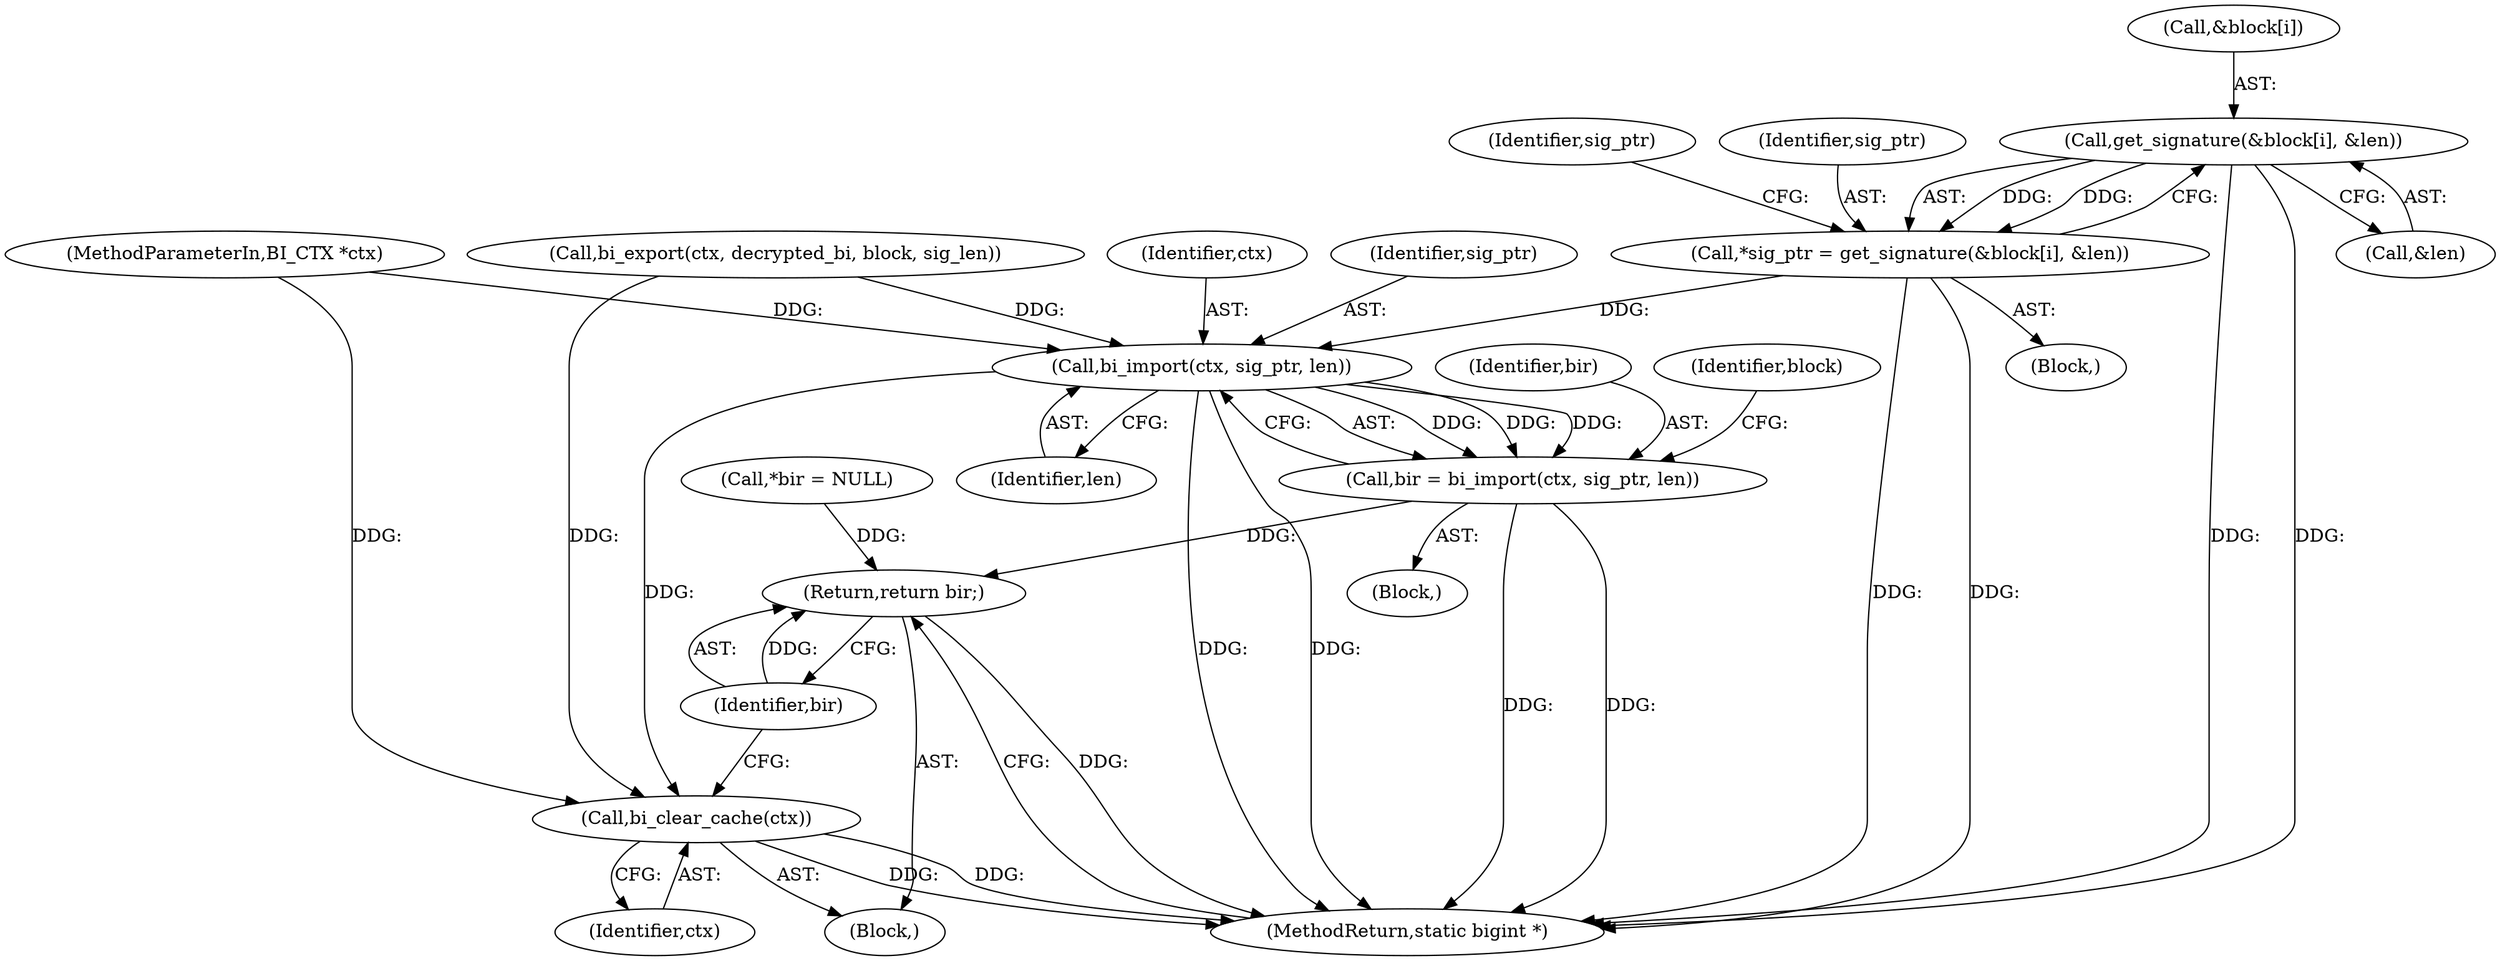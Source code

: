 digraph "1_axtls-8266_5efe2947ab45e81d84b5f707c51d1c64be52f36c_0@array" {
"1000181" [label="(Call,get_signature(&block[i], &len))"];
"1000179" [label="(Call,*sig_ptr = get_signature(&block[i], &len))"];
"1000193" [label="(Call,bi_import(ctx, sig_ptr, len))"];
"1000191" [label="(Call,bir = bi_import(ctx, sig_ptr, len))"];
"1000201" [label="(Return,return bir;)"];
"1000199" [label="(Call,bi_clear_cache(ctx))"];
"1000189" [label="(Identifier,sig_ptr)"];
"1000193" [label="(Call,bi_import(ctx, sig_ptr, len))"];
"1000179" [label="(Call,*sig_ptr = get_signature(&block[i], &len))"];
"1000203" [label="(MethodReturn,static bigint *)"];
"1000191" [label="(Call,bir = bi_import(ctx, sig_ptr, len))"];
"1000180" [label="(Identifier,sig_ptr)"];
"1000192" [label="(Identifier,bir)"];
"1000194" [label="(Identifier,ctx)"];
"1000195" [label="(Identifier,sig_ptr)"];
"1000196" [label="(Identifier,len)"];
"1000199" [label="(Call,bi_clear_cache(ctx))"];
"1000200" [label="(Identifier,ctx)"];
"1000202" [label="(Identifier,bir)"];
"1000111" [label="(Block,)"];
"1000176" [label="(Block,)"];
"1000190" [label="(Block,)"];
"1000181" [label="(Call,get_signature(&block[i], &len))"];
"1000182" [label="(Call,&block[i])"];
"1000201" [label="(Return,return bir;)"];
"1000106" [label="(MethodParameterIn,BI_CTX *ctx)"];
"1000198" [label="(Identifier,block)"];
"1000117" [label="(Call,*bir = NULL)"];
"1000145" [label="(Call,bi_export(ctx, decrypted_bi, block, sig_len))"];
"1000186" [label="(Call,&len)"];
"1000181" -> "1000179"  [label="AST: "];
"1000181" -> "1000186"  [label="CFG: "];
"1000182" -> "1000181"  [label="AST: "];
"1000186" -> "1000181"  [label="AST: "];
"1000179" -> "1000181"  [label="CFG: "];
"1000181" -> "1000203"  [label="DDG: "];
"1000181" -> "1000203"  [label="DDG: "];
"1000181" -> "1000179"  [label="DDG: "];
"1000181" -> "1000179"  [label="DDG: "];
"1000179" -> "1000176"  [label="AST: "];
"1000180" -> "1000179"  [label="AST: "];
"1000189" -> "1000179"  [label="CFG: "];
"1000179" -> "1000203"  [label="DDG: "];
"1000179" -> "1000203"  [label="DDG: "];
"1000179" -> "1000193"  [label="DDG: "];
"1000193" -> "1000191"  [label="AST: "];
"1000193" -> "1000196"  [label="CFG: "];
"1000194" -> "1000193"  [label="AST: "];
"1000195" -> "1000193"  [label="AST: "];
"1000196" -> "1000193"  [label="AST: "];
"1000191" -> "1000193"  [label="CFG: "];
"1000193" -> "1000203"  [label="DDG: "];
"1000193" -> "1000203"  [label="DDG: "];
"1000193" -> "1000191"  [label="DDG: "];
"1000193" -> "1000191"  [label="DDG: "];
"1000193" -> "1000191"  [label="DDG: "];
"1000145" -> "1000193"  [label="DDG: "];
"1000106" -> "1000193"  [label="DDG: "];
"1000193" -> "1000199"  [label="DDG: "];
"1000191" -> "1000190"  [label="AST: "];
"1000192" -> "1000191"  [label="AST: "];
"1000198" -> "1000191"  [label="CFG: "];
"1000191" -> "1000203"  [label="DDG: "];
"1000191" -> "1000203"  [label="DDG: "];
"1000191" -> "1000201"  [label="DDG: "];
"1000201" -> "1000111"  [label="AST: "];
"1000201" -> "1000202"  [label="CFG: "];
"1000202" -> "1000201"  [label="AST: "];
"1000203" -> "1000201"  [label="CFG: "];
"1000201" -> "1000203"  [label="DDG: "];
"1000202" -> "1000201"  [label="DDG: "];
"1000117" -> "1000201"  [label="DDG: "];
"1000199" -> "1000111"  [label="AST: "];
"1000199" -> "1000200"  [label="CFG: "];
"1000200" -> "1000199"  [label="AST: "];
"1000202" -> "1000199"  [label="CFG: "];
"1000199" -> "1000203"  [label="DDG: "];
"1000199" -> "1000203"  [label="DDG: "];
"1000145" -> "1000199"  [label="DDG: "];
"1000106" -> "1000199"  [label="DDG: "];
}
